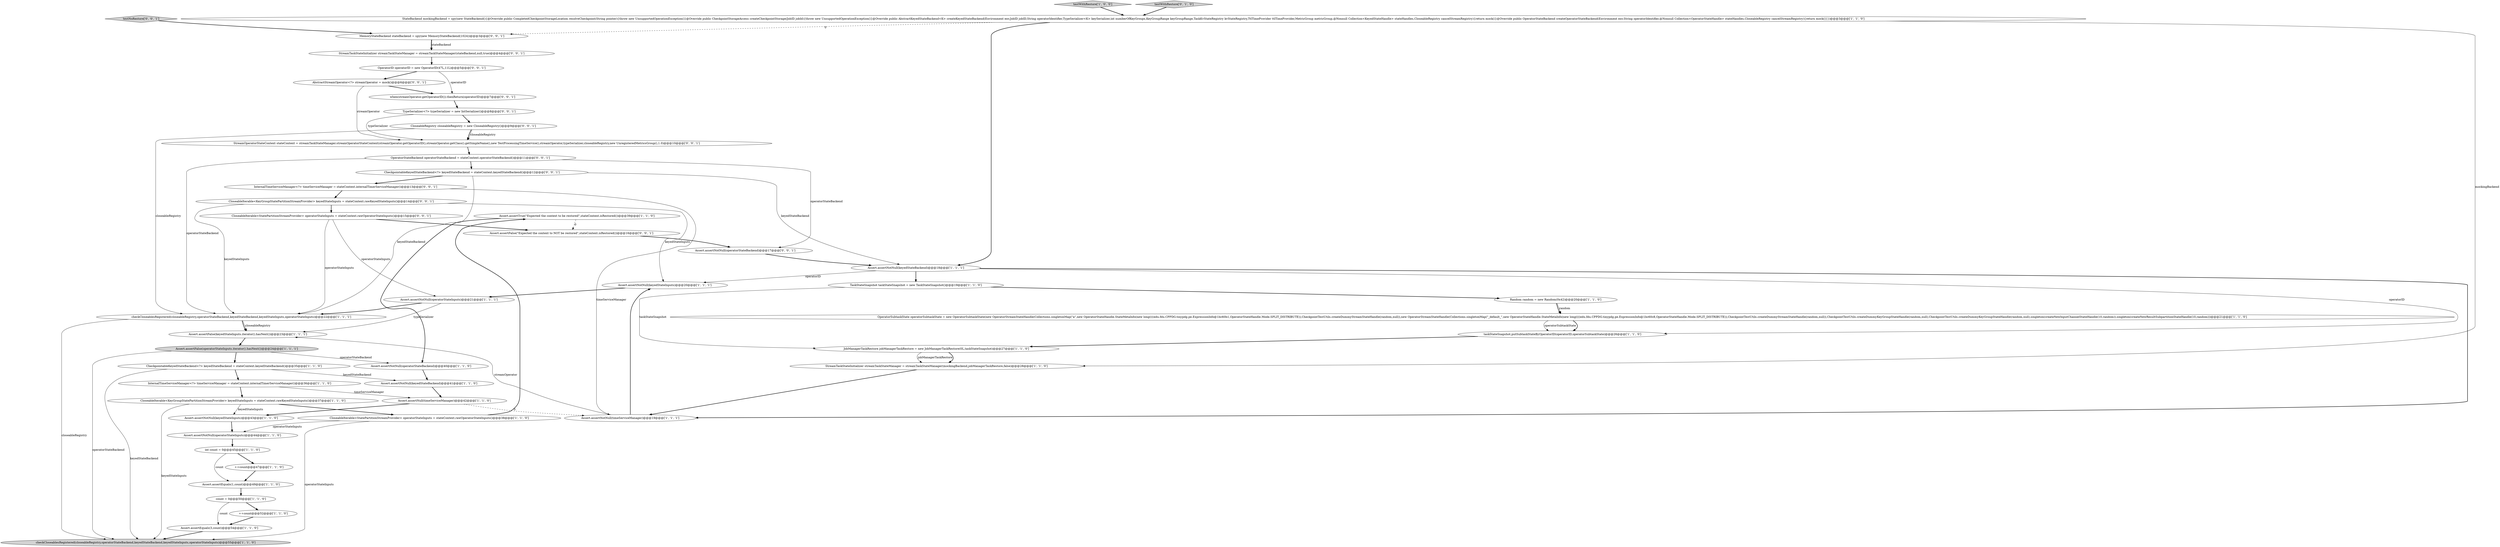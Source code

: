 digraph {
23 [style = filled, label = "Assert.assertTrue(\"Expected the context to be restored\",stateContext.isRestored())@@@39@@@['1', '1', '0']", fillcolor = white, shape = ellipse image = "AAA0AAABBB1BBB"];
3 [style = filled, label = "testWithRestore['1', '0', '0']", fillcolor = lightgray, shape = diamond image = "AAA0AAABBB1BBB"];
39 [style = filled, label = "Assert.assertFalse(\"Expected the context to NOT be restored\",stateContext.isRestored())@@@16@@@['0', '0', '1']", fillcolor = white, shape = ellipse image = "AAA0AAABBB3BBB"];
30 [style = filled, label = "Assert.assertNotNull(keyedStateInputs)@@@20@@@['1', '1', '1']", fillcolor = white, shape = ellipse image = "AAA0AAABBB1BBB"];
27 [style = filled, label = "Assert.assertFalse(operatorStateInputs.iterator().hasNext())@@@24@@@['1', '1', '1']", fillcolor = lightgray, shape = ellipse image = "AAA0AAABBB1BBB"];
45 [style = filled, label = "InternalTimeServiceManager<?> timeServiceManager = stateContext.internalTimerServiceManager()@@@13@@@['0', '0', '1']", fillcolor = white, shape = ellipse image = "AAA0AAABBB3BBB"];
19 [style = filled, label = "Assert.assertNotNull(keyedStateBackend)@@@18@@@['1', '1', '1']", fillcolor = white, shape = ellipse image = "AAA0AAABBB1BBB"];
17 [style = filled, label = "Assert.assertNotNull(operatorStateInputs)@@@21@@@['1', '1', '1']", fillcolor = white, shape = ellipse image = "AAA0AAABBB1BBB"];
47 [style = filled, label = "OperatorID operatorID = new OperatorID(47L,11L)@@@5@@@['0', '0', '1']", fillcolor = white, shape = ellipse image = "AAA0AAABBB3BBB"];
0 [style = filled, label = "++count@@@47@@@['1', '1', '0']", fillcolor = white, shape = ellipse image = "AAA0AAABBB1BBB"];
21 [style = filled, label = "CloseableIterable<KeyGroupStatePartitionStreamProvider> keyedStateInputs = stateContext.rawKeyedStateInputs()@@@37@@@['1', '1', '0']", fillcolor = white, shape = ellipse image = "AAA0AAABBB1BBB"];
10 [style = filled, label = "checkCloseablesRegistered(closeableRegistry,operatorStateBackend,keyedStateBackend,keyedStateInputs,operatorStateInputs)@@@22@@@['1', '1', '1']", fillcolor = white, shape = ellipse image = "AAA0AAABBB1BBB"];
42 [style = filled, label = "StreamOperatorStateContext stateContext = streamTaskStateManager.streamOperatorStateContext(streamOperator.getOperatorID(),streamOperator.getClass().getSimpleName(),new TestProcessingTimeService(),streamOperator,typeSerializer,closeableRegistry,new UnregisteredMetricsGroup(),1.0)@@@10@@@['0', '0', '1']", fillcolor = white, shape = ellipse image = "AAA0AAABBB3BBB"];
1 [style = filled, label = "Assert.assertNotNull(operatorStateBackend)@@@40@@@['1', '1', '0']", fillcolor = white, shape = ellipse image = "AAA0AAABBB1BBB"];
31 [style = filled, label = "++count@@@52@@@['1', '1', '0']", fillcolor = white, shape = ellipse image = "AAA0AAABBB1BBB"];
14 [style = filled, label = "OperatorSubtaskState operatorSubtaskState = new OperatorSubtaskState(new OperatorStreamStateHandle(Collections.singletonMap(\"a\",new OperatorStateHandle.StateMetaInfo(new long((((edu.fdu.CPPDG.tinypdg.pe.ExpressionInfo@1bc60b1,OperatorStateHandle.Mode.SPLIT_DISTRIBUTE)),CheckpointTestUtils.createDummyStreamStateHandle(random,null)),new OperatorStreamStateHandle(Collections.singletonMap(\"_default_\",new OperatorStateHandle.StateMetaInfo(new long((((edu.fdu.CPPDG.tinypdg.pe.ExpressionInfo@1bc60c8,OperatorStateHandle.Mode.SPLIT_DISTRIBUTE)),CheckpointTestUtils.createDummyStreamStateHandle(random,null)),CheckpointTestUtils.createDummyKeyGroupStateHandle(random,null),CheckpointTestUtils.createDummyKeyGroupStateHandle(random,null),singleton(createNewInputChannelStateHandle(10,random)),singleton(createNewResultSubpartitionStateHandle(10,random)))@@@21@@@['1', '1', '0']", fillcolor = white, shape = ellipse image = "AAA0AAABBB1BBB"];
24 [style = filled, label = "Assert.assertEquals(1,count)@@@49@@@['1', '1', '0']", fillcolor = white, shape = ellipse image = "AAA0AAABBB1BBB"];
13 [style = filled, label = "InternalTimeServiceManager<?> timeServiceManager = stateContext.internalTimerServiceManager()@@@36@@@['1', '1', '0']", fillcolor = white, shape = ellipse image = "AAA0AAABBB1BBB"];
29 [style = filled, label = "Assert.assertFalse(keyedStateInputs.iterator().hasNext())@@@23@@@['1', '1', '1']", fillcolor = white, shape = ellipse image = "AAA0AAABBB1BBB"];
33 [style = filled, label = "TypeSerializer<?> typeSerializer = new IntSerializer()@@@8@@@['0', '0', '1']", fillcolor = white, shape = ellipse image = "AAA0AAABBB3BBB"];
34 [style = filled, label = "CheckpointableKeyedStateBackend<?> keyedStateBackend = stateContext.keyedStateBackend()@@@12@@@['0', '0', '1']", fillcolor = white, shape = ellipse image = "AAA0AAABBB3BBB"];
41 [style = filled, label = "StreamTaskStateInitializer streamTaskStateManager = streamTaskStateManager(stateBackend,null,true)@@@4@@@['0', '0', '1']", fillcolor = white, shape = ellipse image = "AAA0AAABBB3BBB"];
44 [style = filled, label = "AbstractStreamOperator<?> streamOperator = mock()@@@6@@@['0', '0', '1']", fillcolor = white, shape = ellipse image = "AAA0AAABBB3BBB"];
5 [style = filled, label = "StreamTaskStateInitializer streamTaskStateManager = streamTaskStateManager(mockingBackend,jobManagerTaskRestore,false)@@@28@@@['1', '1', '0']", fillcolor = white, shape = ellipse image = "AAA0AAABBB1BBB"];
48 [style = filled, label = "OperatorStateBackend operatorStateBackend = stateContext.operatorStateBackend()@@@11@@@['0', '0', '1']", fillcolor = white, shape = ellipse image = "AAA0AAABBB3BBB"];
11 [style = filled, label = "Assert.assertNotNull(keyedStateBackend)@@@41@@@['1', '1', '0']", fillcolor = white, shape = ellipse image = "AAA0AAABBB1BBB"];
46 [style = filled, label = "Assert.assertNotNull(operatorStateBackend)@@@17@@@['0', '0', '1']", fillcolor = white, shape = ellipse image = "AAA0AAABBB3BBB"];
4 [style = filled, label = "TaskStateSnapshot taskStateSnapshot = new TaskStateSnapshot()@@@19@@@['1', '1', '0']", fillcolor = white, shape = ellipse image = "AAA0AAABBB1BBB"];
28 [style = filled, label = "Assert.assertNotNull(keyedStateInputs)@@@43@@@['1', '1', '0']", fillcolor = white, shape = ellipse image = "AAA0AAABBB1BBB"];
12 [style = filled, label = "int count = 0@@@45@@@['1', '1', '0']", fillcolor = white, shape = ellipse image = "AAA0AAABBB1BBB"];
36 [style = filled, label = "when(streamOperator.getOperatorID()).thenReturn(operatorID)@@@7@@@['0', '0', '1']", fillcolor = white, shape = ellipse image = "AAA0AAABBB3BBB"];
37 [style = filled, label = "MemoryStateBackend stateBackend = spy(new MemoryStateBackend(1024))@@@3@@@['0', '0', '1']", fillcolor = white, shape = ellipse image = "AAA0AAABBB3BBB"];
26 [style = filled, label = "Random random = new Random(0x42)@@@20@@@['1', '1', '0']", fillcolor = white, shape = ellipse image = "AAA0AAABBB1BBB"];
2 [style = filled, label = "Assert.assertNull(timeServiceManager)@@@42@@@['1', '1', '0']", fillcolor = white, shape = ellipse image = "AAA0AAABBB1BBB"];
32 [style = filled, label = "testWithRestore['0', '1', '0']", fillcolor = lightgray, shape = diamond image = "AAA0AAABBB2BBB"];
40 [style = filled, label = "CloseableIterable<StatePartitionStreamProvider> operatorStateInputs = stateContext.rawOperatorStateInputs()@@@15@@@['0', '0', '1']", fillcolor = white, shape = ellipse image = "AAA0AAABBB3BBB"];
35 [style = filled, label = "CloseableRegistry closeableRegistry = new CloseableRegistry()@@@9@@@['0', '0', '1']", fillcolor = white, shape = ellipse image = "AAA0AAABBB3BBB"];
6 [style = filled, label = "Assert.assertNotNull(operatorStateInputs)@@@44@@@['1', '1', '0']", fillcolor = white, shape = ellipse image = "AAA0AAABBB1BBB"];
43 [style = filled, label = "testNoRestore['0', '0', '1']", fillcolor = lightgray, shape = diamond image = "AAA0AAABBB3BBB"];
9 [style = filled, label = "StateBackend mockingBackend = spy(new StateBackend(){@Override public CompletedCheckpointStorageLocation resolveCheckpoint(String pointer){throw new UnsupportedOperationException()}@Override public CheckpointStorageAccess createCheckpointStorage(JobID jobId){throw new UnsupportedOperationException()}@Override public AbstractKeyedStateBackend<K> createKeyedStateBackend(Environment env,JobID jobID,String operatorIdentifier,TypeSerializer<K> keySerializer,int numberOfKeyGroups,KeyGroupRange keyGroupRange,TaskKvStateRegistry kvStateRegistry,TtlTimeProvider ttlTimeProvider,MetricGroup metricGroup,@Nonnull Collection<KeyedStateHandle> stateHandles,CloseableRegistry cancelStreamRegistry){return mock()}@Override public OperatorStateBackend createOperatorStateBackend(Environment env,String operatorIdentifier,@Nonnull Collection<OperatorStateHandle> stateHandles,CloseableRegistry cancelStreamRegistry){return mock()}})@@@3@@@['1', '1', '0']", fillcolor = white, shape = ellipse image = "AAA0AAABBB1BBB"];
7 [style = filled, label = "checkCloseablesRegistered(closeableRegistry,operatorStateBackend,keyedStateBackend,keyedStateInputs,operatorStateInputs)@@@55@@@['1', '1', '0']", fillcolor = lightgray, shape = ellipse image = "AAA0AAABBB1BBB"];
15 [style = filled, label = "taskStateSnapshot.putSubtaskStateByOperatorID(operatorID,operatorSubtaskState)@@@26@@@['1', '1', '0']", fillcolor = white, shape = ellipse image = "AAA0AAABBB1BBB"];
22 [style = filled, label = "Assert.assertNotNull(timeServiceManager)@@@19@@@['1', '1', '1']", fillcolor = white, shape = ellipse image = "AAA0AAABBB1BBB"];
25 [style = filled, label = "CheckpointableKeyedStateBackend<?> keyedStateBackend = stateContext.keyedStateBackend()@@@35@@@['1', '1', '0']", fillcolor = white, shape = ellipse image = "AAA0AAABBB1BBB"];
38 [style = filled, label = "CloseableIterable<KeyGroupStatePartitionStreamProvider> keyedStateInputs = stateContext.rawKeyedStateInputs()@@@14@@@['0', '0', '1']", fillcolor = white, shape = ellipse image = "AAA0AAABBB3BBB"];
18 [style = filled, label = "CloseableIterable<StatePartitionStreamProvider> operatorStateInputs = stateContext.rawOperatorStateInputs()@@@38@@@['1', '1', '0']", fillcolor = white, shape = ellipse image = "AAA0AAABBB1BBB"];
8 [style = filled, label = "Assert.assertEquals(3,count)@@@54@@@['1', '1', '0']", fillcolor = white, shape = ellipse image = "AAA0AAABBB1BBB"];
16 [style = filled, label = "count = 0@@@50@@@['1', '1', '0']", fillcolor = white, shape = ellipse image = "AAA0AAABBB1BBB"];
20 [style = filled, label = "JobManagerTaskRestore jobManagerTaskRestore = new JobManagerTaskRestore(0L,taskStateSnapshot)@@@27@@@['1', '1', '0']", fillcolor = white, shape = ellipse image = "AAA0AAABBB1BBB"];
20->5 [style = solid, label="jobManagerTaskRestore"];
32->9 [style = bold, label=""];
34->19 [style = solid, label="keyedStateBackend"];
4->26 [style = bold, label=""];
38->40 [style = bold, label=""];
41->47 [style = bold, label=""];
35->42 [style = bold, label=""];
19->22 [style = bold, label=""];
1->11 [style = bold, label=""];
28->6 [style = bold, label=""];
4->20 [style = solid, label="taskStateSnapshot"];
21->18 [style = bold, label=""];
3->9 [style = bold, label=""];
25->13 [style = bold, label=""];
6->12 [style = bold, label=""];
48->34 [style = bold, label=""];
22->29 [style = solid, label="streamOperator"];
40->39 [style = bold, label=""];
18->6 [style = solid, label="operatorStateInputs"];
12->0 [style = bold, label=""];
22->30 [style = bold, label=""];
21->7 [style = solid, label="keyedStateInputs"];
44->42 [style = solid, label="streamOperator"];
23->39 [style = dashed, label="0"];
27->25 [style = bold, label=""];
21->28 [style = solid, label="keyedStateInputs"];
25->11 [style = solid, label="keyedStateBackend"];
34->10 [style = solid, label="keyedStateBackend"];
2->28 [style = bold, label=""];
33->35 [style = bold, label=""];
46->19 [style = bold, label=""];
5->22 [style = bold, label=""];
15->20 [style = bold, label=""];
40->17 [style = solid, label="operatorStateInputs"];
30->17 [style = bold, label=""];
37->41 [style = solid, label="stateBackend"];
38->10 [style = solid, label="keyedStateInputs"];
9->19 [style = bold, label=""];
45->38 [style = bold, label=""];
37->41 [style = bold, label=""];
29->27 [style = bold, label=""];
2->22 [style = dashed, label="0"];
25->7 [style = solid, label="keyedStateBackend"];
40->10 [style = solid, label="operatorStateInputs"];
9->37 [style = dashed, label="0"];
20->5 [style = bold, label=""];
34->45 [style = bold, label=""];
26->14 [style = bold, label=""];
11->2 [style = bold, label=""];
0->24 [style = bold, label=""];
48->46 [style = solid, label="operatorStateBackend"];
17->29 [style = solid, label="typeSerializer"];
19->15 [style = solid, label="operatorID"];
26->14 [style = solid, label="random"];
24->16 [style = bold, label=""];
35->42 [style = solid, label="closeableRegistry"];
27->1 [style = solid, label="operatorStateBackend"];
19->4 [style = bold, label=""];
36->33 [style = bold, label=""];
8->7 [style = bold, label=""];
10->29 [style = solid, label="closeableRegistry"];
9->5 [style = solid, label="mockingBackend"];
14->15 [style = bold, label=""];
18->23 [style = bold, label=""];
45->22 [style = solid, label="timeServiceManager"];
47->44 [style = bold, label=""];
10->7 [style = solid, label="closeableRegistry"];
12->24 [style = solid, label="count"];
23->1 [style = bold, label=""];
31->8 [style = bold, label=""];
14->15 [style = solid, label="operatorSubtaskState"];
43->37 [style = bold, label=""];
10->29 [style = bold, label=""];
16->8 [style = solid, label="count"];
27->7 [style = solid, label="operatorStateBackend"];
42->48 [style = bold, label=""];
33->42 [style = solid, label="typeSerializer"];
48->10 [style = solid, label="operatorStateBackend"];
35->10 [style = solid, label="closeableRegistry"];
16->31 [style = bold, label=""];
13->2 [style = solid, label="timeServiceManager"];
39->46 [style = bold, label=""];
44->36 [style = bold, label=""];
47->36 [style = solid, label="operatorID"];
38->30 [style = solid, label="keyedStateInputs"];
17->10 [style = bold, label=""];
19->30 [style = solid, label="operatorID"];
18->7 [style = solid, label="operatorStateInputs"];
13->21 [style = bold, label=""];
}
